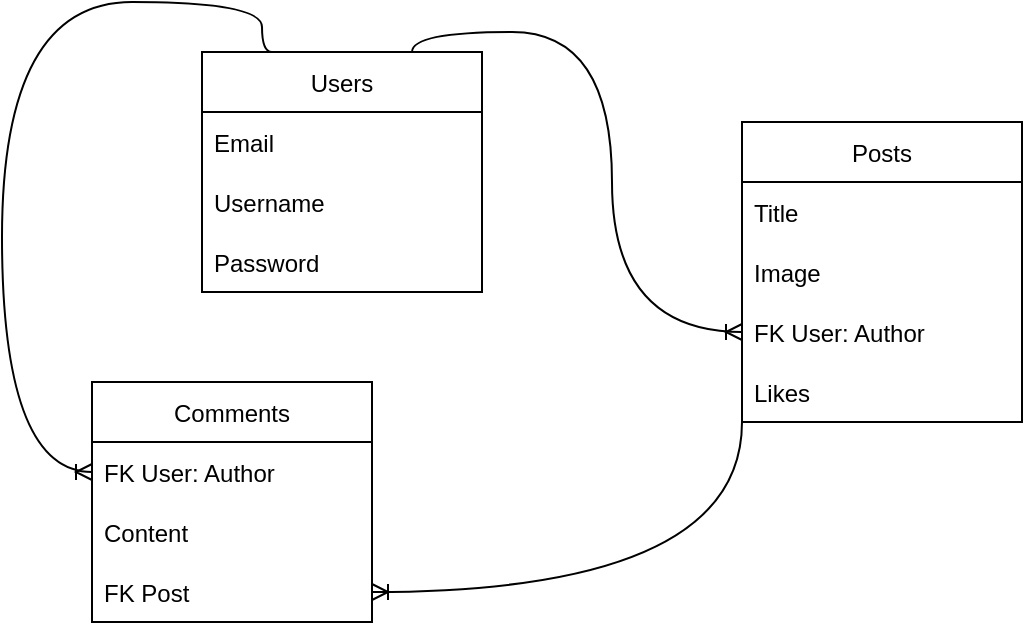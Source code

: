 <mxfile version="17.4.5" type="device"><diagram id="R2lEEEUBdFMjLlhIrx00" name="Page-1"><mxGraphModel dx="1422" dy="744" grid="1" gridSize="10" guides="1" tooltips="1" connect="1" arrows="1" fold="1" page="1" pageScale="1" pageWidth="850" pageHeight="1100" math="0" shadow="0" extFonts="Permanent Marker^https://fonts.googleapis.com/css?family=Permanent+Marker"><root><mxCell id="0"/><mxCell id="1" parent="0"/><mxCell id="1uEtME-GGgmZmpwJOHS2-1" value="Users" style="swimlane;fontStyle=0;childLayout=stackLayout;horizontal=1;startSize=30;horizontalStack=0;resizeParent=1;resizeParentMax=0;resizeLast=0;collapsible=1;marginBottom=0;" vertex="1" parent="1"><mxGeometry x="340" y="245" width="140" height="120" as="geometry"/></mxCell><mxCell id="1uEtME-GGgmZmpwJOHS2-6" value="Email" style="text;strokeColor=none;fillColor=none;align=left;verticalAlign=middle;spacingLeft=4;spacingRight=4;overflow=hidden;points=[[0,0.5],[1,0.5]];portConstraint=eastwest;rotatable=0;" vertex="1" parent="1uEtME-GGgmZmpwJOHS2-1"><mxGeometry y="30" width="140" height="30" as="geometry"/></mxCell><mxCell id="1uEtME-GGgmZmpwJOHS2-2" value="Username" style="text;strokeColor=none;fillColor=none;align=left;verticalAlign=middle;spacingLeft=4;spacingRight=4;overflow=hidden;points=[[0,0.5],[1,0.5]];portConstraint=eastwest;rotatable=0;" vertex="1" parent="1uEtME-GGgmZmpwJOHS2-1"><mxGeometry y="60" width="140" height="30" as="geometry"/></mxCell><mxCell id="1uEtME-GGgmZmpwJOHS2-5" value="Password" style="text;strokeColor=none;fillColor=none;align=left;verticalAlign=middle;spacingLeft=4;spacingRight=4;overflow=hidden;points=[[0,0.5],[1,0.5]];portConstraint=eastwest;rotatable=0;" vertex="1" parent="1uEtME-GGgmZmpwJOHS2-1"><mxGeometry y="90" width="140" height="30" as="geometry"/></mxCell><mxCell id="1uEtME-GGgmZmpwJOHS2-7" value="Posts" style="swimlane;fontStyle=0;childLayout=stackLayout;horizontal=1;startSize=30;horizontalStack=0;resizeParent=1;resizeParentMax=0;resizeLast=0;collapsible=1;marginBottom=0;" vertex="1" parent="1"><mxGeometry x="610" y="280" width="140" height="150" as="geometry"/></mxCell><mxCell id="1uEtME-GGgmZmpwJOHS2-8" value="Title" style="text;strokeColor=none;fillColor=none;align=left;verticalAlign=middle;spacingLeft=4;spacingRight=4;overflow=hidden;points=[[0,0.5],[1,0.5]];portConstraint=eastwest;rotatable=0;" vertex="1" parent="1uEtME-GGgmZmpwJOHS2-7"><mxGeometry y="30" width="140" height="30" as="geometry"/></mxCell><mxCell id="1uEtME-GGgmZmpwJOHS2-9" value="Image" style="text;strokeColor=none;fillColor=none;align=left;verticalAlign=middle;spacingLeft=4;spacingRight=4;overflow=hidden;points=[[0,0.5],[1,0.5]];portConstraint=eastwest;rotatable=0;" vertex="1" parent="1uEtME-GGgmZmpwJOHS2-7"><mxGeometry y="60" width="140" height="30" as="geometry"/></mxCell><mxCell id="1uEtME-GGgmZmpwJOHS2-11" value="FK User: Author" style="text;strokeColor=none;fillColor=none;align=left;verticalAlign=middle;spacingLeft=4;spacingRight=4;overflow=hidden;points=[[0,0.5],[1,0.5]];portConstraint=eastwest;rotatable=0;" vertex="1" parent="1uEtME-GGgmZmpwJOHS2-7"><mxGeometry y="90" width="140" height="30" as="geometry"/></mxCell><mxCell id="1uEtME-GGgmZmpwJOHS2-12" value="Likes" style="text;strokeColor=none;fillColor=none;align=left;verticalAlign=middle;spacingLeft=4;spacingRight=4;overflow=hidden;points=[[0,0.5],[1,0.5]];portConstraint=eastwest;rotatable=0;" vertex="1" parent="1uEtME-GGgmZmpwJOHS2-7"><mxGeometry y="120" width="140" height="30" as="geometry"/></mxCell><mxCell id="1uEtME-GGgmZmpwJOHS2-13" value="Comments" style="swimlane;fontStyle=0;childLayout=stackLayout;horizontal=1;startSize=30;horizontalStack=0;resizeParent=1;resizeParentMax=0;resizeLast=0;collapsible=1;marginBottom=0;" vertex="1" parent="1"><mxGeometry x="285" y="410" width="140" height="120" as="geometry"/></mxCell><mxCell id="1uEtME-GGgmZmpwJOHS2-14" value="FK User: Author" style="text;strokeColor=none;fillColor=none;align=left;verticalAlign=middle;spacingLeft=4;spacingRight=4;overflow=hidden;points=[[0,0.5],[1,0.5]];portConstraint=eastwest;rotatable=0;" vertex="1" parent="1uEtME-GGgmZmpwJOHS2-13"><mxGeometry y="30" width="140" height="30" as="geometry"/></mxCell><mxCell id="1uEtME-GGgmZmpwJOHS2-15" value="Content" style="text;strokeColor=none;fillColor=none;align=left;verticalAlign=middle;spacingLeft=4;spacingRight=4;overflow=hidden;points=[[0,0.5],[1,0.5]];portConstraint=eastwest;rotatable=0;" vertex="1" parent="1uEtME-GGgmZmpwJOHS2-13"><mxGeometry y="60" width="140" height="30" as="geometry"/></mxCell><mxCell id="1uEtME-GGgmZmpwJOHS2-18" value="FK Post" style="text;strokeColor=none;fillColor=none;align=left;verticalAlign=middle;spacingLeft=4;spacingRight=4;overflow=hidden;points=[[0,0.5],[1,0.5]];portConstraint=eastwest;rotatable=0;" vertex="1" parent="1uEtME-GGgmZmpwJOHS2-13"><mxGeometry y="90" width="140" height="30" as="geometry"/></mxCell><mxCell id="1uEtME-GGgmZmpwJOHS2-19" value="" style="edgeStyle=orthogonalEdgeStyle;fontSize=12;html=1;endArrow=ERoneToMany;rounded=0;exitX=0.25;exitY=0;exitDx=0;exitDy=0;entryX=0;entryY=0.5;entryDx=0;entryDy=0;curved=1;" edge="1" parent="1" source="1uEtME-GGgmZmpwJOHS2-1" target="1uEtME-GGgmZmpwJOHS2-14"><mxGeometry width="100" height="100" relative="1" as="geometry"><mxPoint x="220" y="330" as="sourcePoint"/><mxPoint x="240" y="410" as="targetPoint"/><Array as="points"><mxPoint x="370" y="245"/><mxPoint x="370" y="220"/><mxPoint x="240" y="220"/><mxPoint x="240" y="455"/></Array></mxGeometry></mxCell><mxCell id="1uEtME-GGgmZmpwJOHS2-20" value="" style="edgeStyle=orthogonalEdgeStyle;fontSize=12;html=1;endArrow=ERoneToMany;rounded=0;entryX=0;entryY=0.5;entryDx=0;entryDy=0;curved=1;exitX=0.75;exitY=0;exitDx=0;exitDy=0;" edge="1" parent="1" source="1uEtME-GGgmZmpwJOHS2-1" target="1uEtME-GGgmZmpwJOHS2-11"><mxGeometry width="100" height="100" relative="1" as="geometry"><mxPoint x="650" y="130" as="sourcePoint"/><mxPoint x="555" y="305" as="targetPoint"/></mxGeometry></mxCell><mxCell id="1uEtME-GGgmZmpwJOHS2-21" value="" style="edgeStyle=orthogonalEdgeStyle;fontSize=12;html=1;endArrow=ERoneToMany;rounded=0;entryX=1;entryY=0.5;entryDx=0;entryDy=0;curved=1;exitX=0;exitY=1;exitDx=0;exitDy=0;" edge="1" parent="1" source="1uEtME-GGgmZmpwJOHS2-7" target="1uEtME-GGgmZmpwJOHS2-18"><mxGeometry width="100" height="100" relative="1" as="geometry"><mxPoint x="510" y="480" as="sourcePoint"/><mxPoint x="675" y="620" as="targetPoint"/></mxGeometry></mxCell></root></mxGraphModel></diagram></mxfile>